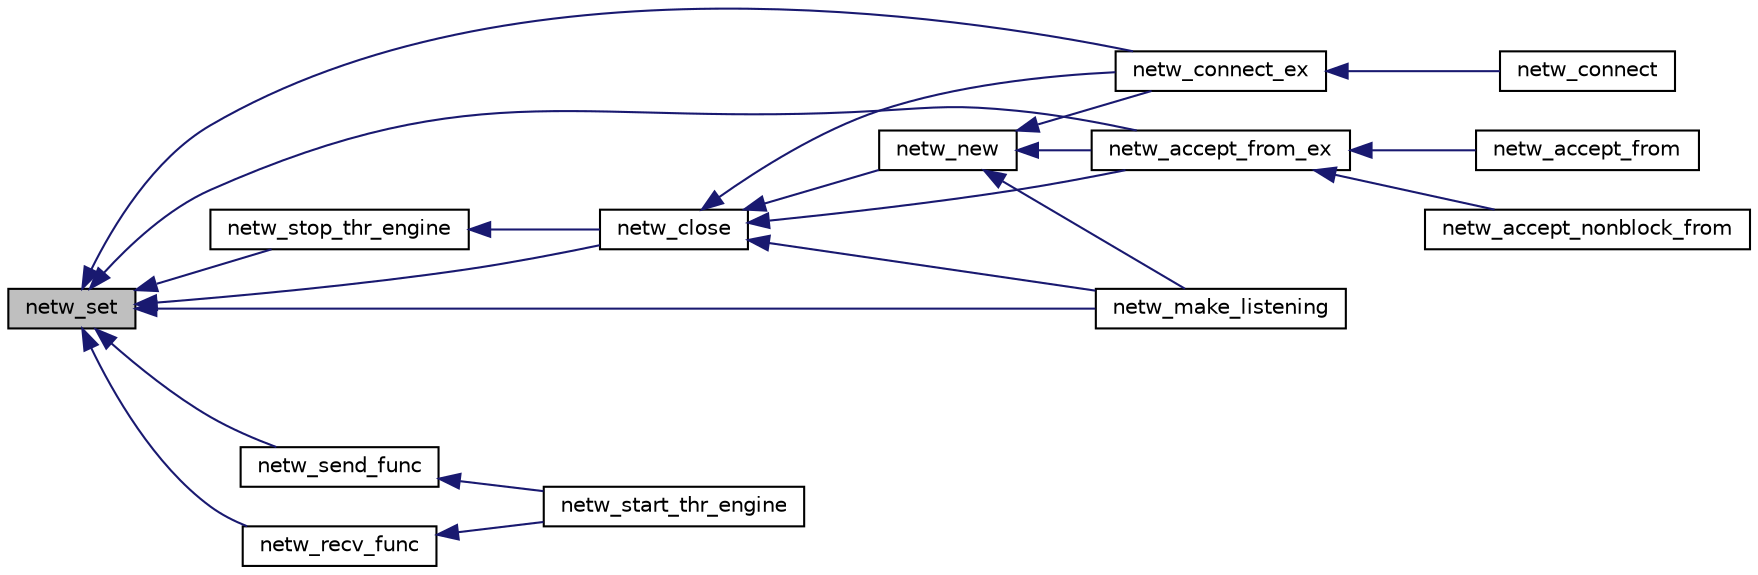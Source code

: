 digraph G
{
  edge [fontname="Helvetica",fontsize="10",labelfontname="Helvetica",labelfontsize="10"];
  node [fontname="Helvetica",fontsize="10",shape=record];
  rankdir=LR;
  Node1 [label="netw_set",height=0.2,width=0.4,color="black", fillcolor="grey75", style="filled" fontcolor="black"];
  Node1 -> Node2 [dir=back,color="midnightblue",fontsize="10",style="solid",fontname="Helvetica"];
  Node2 [label="netw_accept_from_ex",height=0.2,width=0.4,color="black", fillcolor="white", style="filled",URL="$n__network_8c.html#a7626fb82db9e0c46d8a4a4bdc18aab33",tooltip="make a normal &#39;accept&#39; . Network &#39;from&#39; must be allocated with netw_make_listening."];
  Node2 -> Node3 [dir=back,color="midnightblue",fontsize="10",style="solid",fontname="Helvetica"];
  Node3 [label="netw_accept_from",height=0.2,width=0.4,color="black", fillcolor="white", style="filled",URL="$n__network_8c.html#ab99090cbf623f95556ea610e690b50d9",tooltip="make a normal blocking &#39;accept&#39; . Network &#39;from&#39; must be allocated with netw_make_lis..."];
  Node2 -> Node4 [dir=back,color="midnightblue",fontsize="10",style="solid",fontname="Helvetica"];
  Node4 [label="netw_accept_nonblock_from",height=0.2,width=0.4,color="black", fillcolor="white", style="filled",URL="$n__network_8c.html#a32138772c399518190a14e81164fc469",tooltip="make a normal blocking &#39;accept&#39; . Network &#39;from&#39; must be allocated with netw_make_lis..."];
  Node1 -> Node5 [dir=back,color="midnightblue",fontsize="10",style="solid",fontname="Helvetica"];
  Node5 [label="netw_close",height=0.2,width=0.4,color="black", fillcolor="white", style="filled",URL="$n__network_8c.html#a21ef00b81f8d13f6106f8c94ca13d8e0",tooltip="Closing a specified Network, destroy queues, free the structure."];
  Node5 -> Node2 [dir=back,color="midnightblue",fontsize="10",style="solid",fontname="Helvetica"];
  Node5 -> Node6 [dir=back,color="midnightblue",fontsize="10",style="solid",fontname="Helvetica"];
  Node6 [label="netw_connect_ex",height=0.2,width=0.4,color="black", fillcolor="white", style="filled",URL="$n__network_8c.html#ac0d7d33548003daf69ee703ee893f49f",tooltip="Use this to connect a NETWORK to any listening one."];
  Node6 -> Node7 [dir=back,color="midnightblue",fontsize="10",style="solid",fontname="Helvetica"];
  Node7 [label="netw_connect",height=0.2,width=0.4,color="black", fillcolor="white", style="filled",URL="$n__network_8c.html#ae18d52a130063ba1fd0a4cf4b6a2da20",tooltip="Use this to connect a NETWORK to any listening one, with following defaults: disable_naggle = 0 ..."];
  Node5 -> Node8 [dir=back,color="midnightblue",fontsize="10",style="solid",fontname="Helvetica"];
  Node8 [label="netw_make_listening",height=0.2,width=0.4,color="black", fillcolor="white", style="filled",URL="$n__network_8c.html#a52afd4f5662c9c8f334d224ae2cdbdf2",tooltip="Make a NETWORK be a Listening network."];
  Node5 -> Node9 [dir=back,color="midnightblue",fontsize="10",style="solid",fontname="Helvetica"];
  Node9 [label="netw_new",height=0.2,width=0.4,color="black", fillcolor="white", style="filled",URL="$n__network_8c.html#a9caee75e3a67942e37ccb4de2c889105",tooltip="Return an empty allocated network ready to be netw_closed."];
  Node9 -> Node2 [dir=back,color="midnightblue",fontsize="10",style="solid",fontname="Helvetica"];
  Node9 -> Node6 [dir=back,color="midnightblue",fontsize="10",style="solid",fontname="Helvetica"];
  Node9 -> Node8 [dir=back,color="midnightblue",fontsize="10",style="solid",fontname="Helvetica"];
  Node1 -> Node6 [dir=back,color="midnightblue",fontsize="10",style="solid",fontname="Helvetica"];
  Node1 -> Node8 [dir=back,color="midnightblue",fontsize="10",style="solid",fontname="Helvetica"];
  Node1 -> Node10 [dir=back,color="midnightblue",fontsize="10",style="solid",fontname="Helvetica"];
  Node10 [label="netw_recv_func",height=0.2,width=0.4,color="black", fillcolor="white", style="filled",URL="$n__network_8c.html#a63e06c0450013078c54bb4951e9438ac",tooltip="To Thread Receiving function."];
  Node10 -> Node11 [dir=back,color="midnightblue",fontsize="10",style="solid",fontname="Helvetica"];
  Node11 [label="netw_start_thr_engine",height=0.2,width=0.4,color="black", fillcolor="white", style="filled",URL="$n__network_8c.html#a0d300adbf6f3707a3b626e696e69440d",tooltip="Start the NETWORK netw Threaded Engine. Create a sending &amp; receiving thread."];
  Node1 -> Node12 [dir=back,color="midnightblue",fontsize="10",style="solid",fontname="Helvetica"];
  Node12 [label="netw_send_func",height=0.2,width=0.4,color="black", fillcolor="white", style="filled",URL="$n__network_8c.html#a2ef0aab7ff9fb531466a536773b53683",tooltip="Thread send function."];
  Node12 -> Node11 [dir=back,color="midnightblue",fontsize="10",style="solid",fontname="Helvetica"];
  Node1 -> Node13 [dir=back,color="midnightblue",fontsize="10",style="solid",fontname="Helvetica"];
  Node13 [label="netw_stop_thr_engine",height=0.2,width=0.4,color="black", fillcolor="white", style="filled",URL="$n__network_8c.html#ae88f40a3bcc364e8a8721c2fedffaa4e",tooltip="Stop a NETWORK connection sending and receing thread."];
  Node13 -> Node5 [dir=back,color="midnightblue",fontsize="10",style="solid",fontname="Helvetica"];
}
